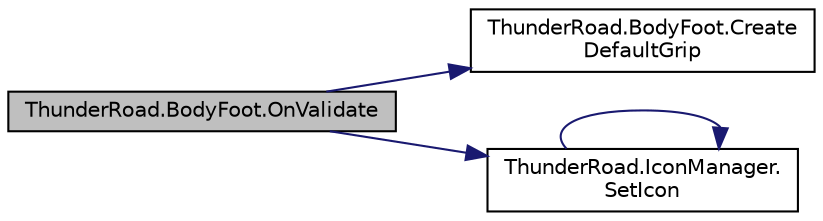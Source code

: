 digraph "ThunderRoad.BodyFoot.OnValidate"
{
 // LATEX_PDF_SIZE
  edge [fontname="Helvetica",fontsize="10",labelfontname="Helvetica",labelfontsize="10"];
  node [fontname="Helvetica",fontsize="10",shape=record];
  rankdir="LR";
  Node1 [label="ThunderRoad.BodyFoot.OnValidate",height=0.2,width=0.4,color="black", fillcolor="grey75", style="filled", fontcolor="black",tooltip="Called when [validate]."];
  Node1 -> Node2 [color="midnightblue",fontsize="10",style="solid",fontname="Helvetica"];
  Node2 [label="ThunderRoad.BodyFoot.Create\lDefaultGrip",height=0.2,width=0.4,color="black", fillcolor="white", style="filled",URL="$class_thunder_road_1_1_body_foot.html#ae2d52b89e569e4be8e214e7e245d182d",tooltip="Creates the default grip."];
  Node1 -> Node3 [color="midnightblue",fontsize="10",style="solid",fontname="Helvetica"];
  Node3 [label="ThunderRoad.IconManager.\lSetIcon",height=0.2,width=0.4,color="black", fillcolor="white", style="filled",URL="$class_thunder_road_1_1_icon_manager.html#a7c768a3eaba901dbaa89665532e4e28c",tooltip="Sets the icon."];
  Node3 -> Node3 [color="midnightblue",fontsize="10",style="solid",fontname="Helvetica"];
}
